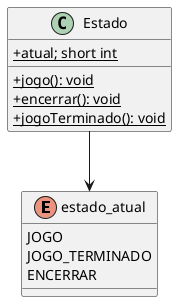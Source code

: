 @startuml
!startsub ESTADO

skinparam classAttributeIconSize 0

enum estado_atual{
    JOGO
    JOGO_TERMINADO
    ENCERRAR
}

class "Estado"{
    + {static} jogo(): void
    + {static} encerrar(): void
    + {static} jogoTerminado(): void
    
    + {static} atual; short int 
}

Estado --> estado_atual

!endsub
@enduml